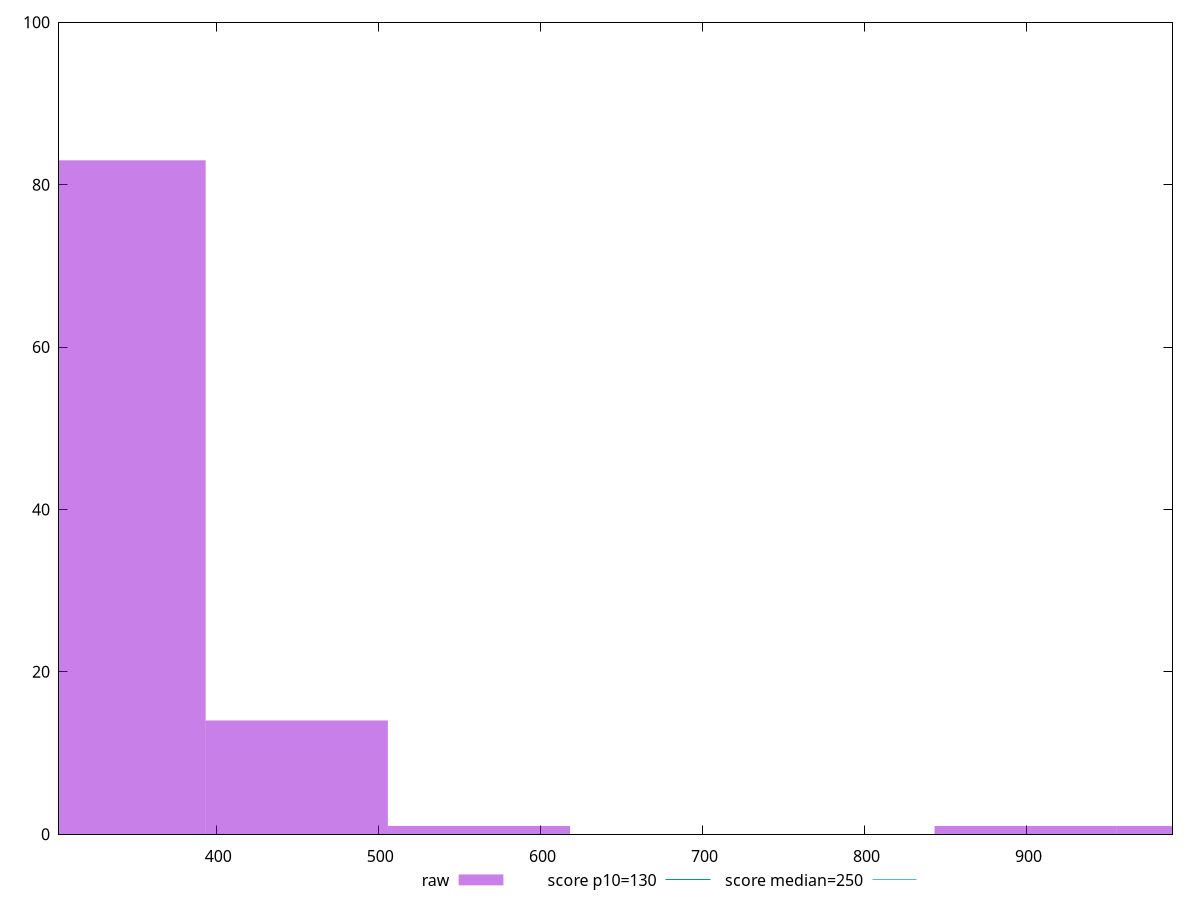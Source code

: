 reset

$raw <<EOF
899.3902062942107 1
1011.813982080987 1
449.6951031471053 14
337.271327360329 83
562.1188789338817 1
EOF

set key outside below
set boxwidth 112.42377578677633
set xrange [303.0000000000009:989.9999999999982]
set yrange [0:100]
set trange [0:100]
set style fill transparent solid 0.5 noborder

set parametric
set terminal svg size 640, 490 enhanced background rgb 'white'
set output "report_00026_2021-02-22T21:38:55.199Z/max-potential-fid/samples/pages/raw/histogram.svg"

plot $raw title "raw" with boxes, \
     130,t title "score p10=130", \
     250,t title "score median=250"

reset
